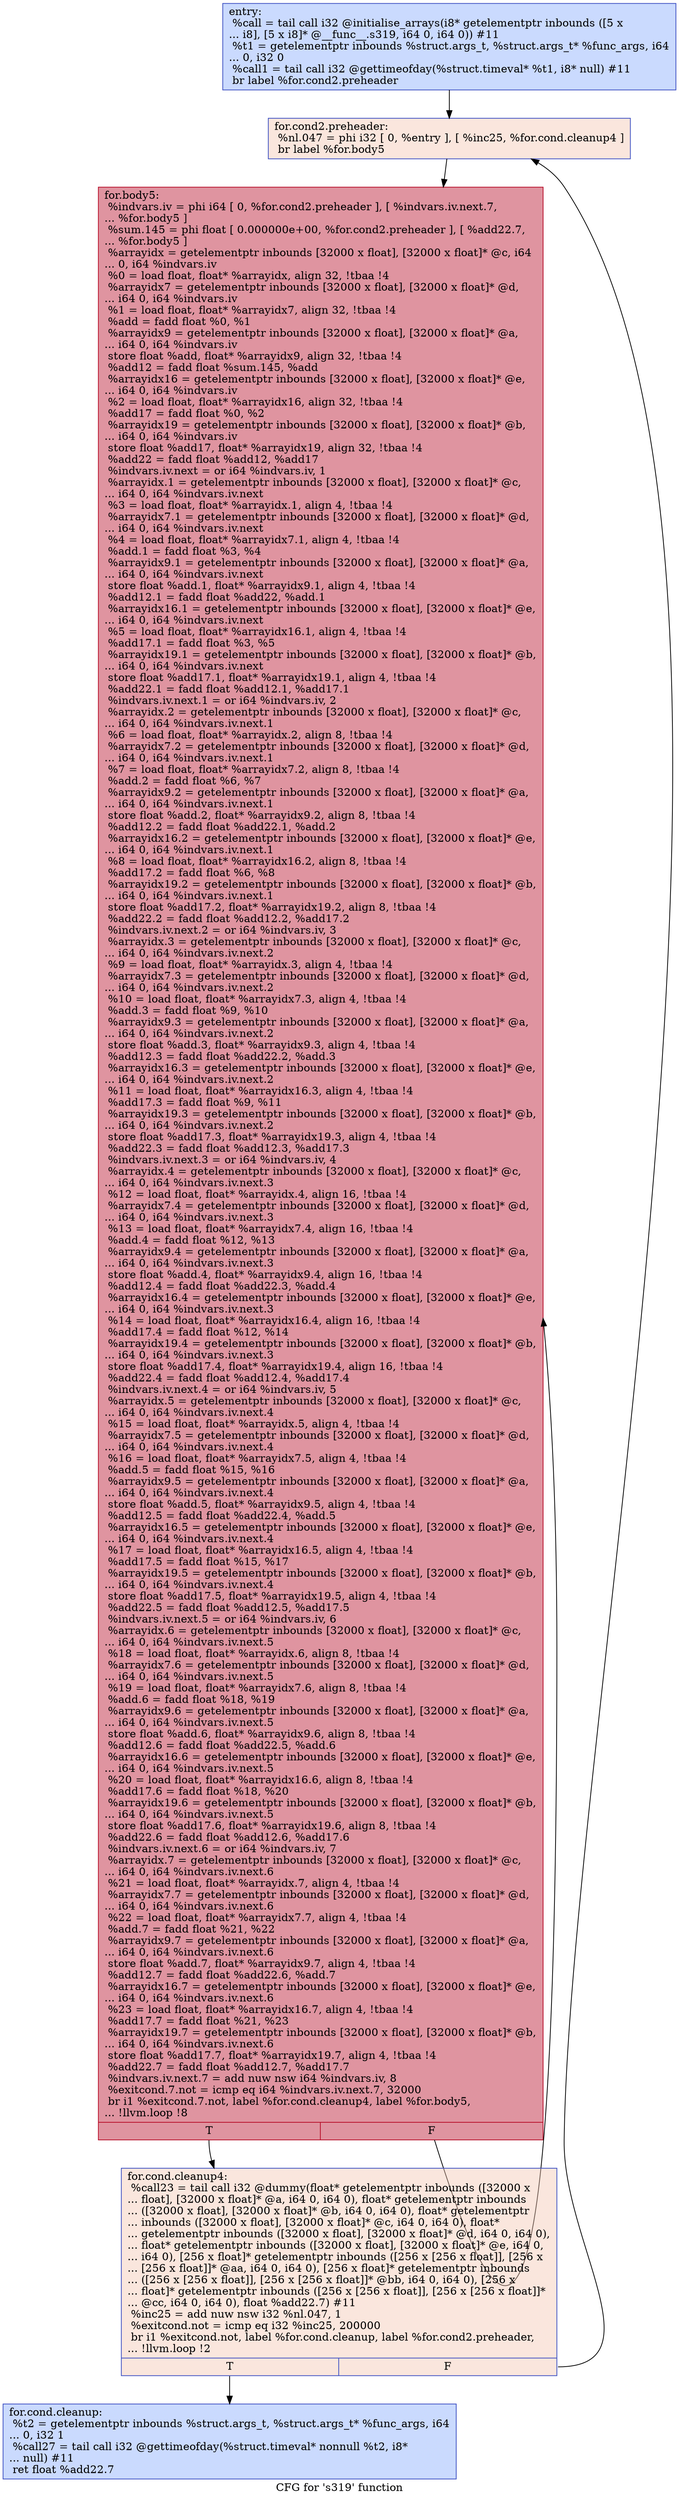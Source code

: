 digraph "CFG for 's319' function" {
	label="CFG for 's319' function";

	Node0x564c93bd0c30 [shape=record,color="#3d50c3ff", style=filled, fillcolor="#88abfd70",label="{entry:\l  %call = tail call i32 @initialise_arrays(i8* getelementptr inbounds ([5 x\l... i8], [5 x i8]* @__func__.s319, i64 0, i64 0)) #11\l  %t1 = getelementptr inbounds %struct.args_t, %struct.args_t* %func_args, i64\l... 0, i32 0\l  %call1 = tail call i32 @gettimeofday(%struct.timeval* %t1, i8* null) #11\l  br label %for.cond2.preheader\l}"];
	Node0x564c93bd0c30 -> Node0x564c93bd1070;
	Node0x564c93bd1070 [shape=record,color="#3d50c3ff", style=filled, fillcolor="#f3c7b170",label="{for.cond2.preheader:                              \l  %nl.047 = phi i32 [ 0, %entry ], [ %inc25, %for.cond.cleanup4 ]\l  br label %for.body5\l}"];
	Node0x564c93bd1070 -> Node0x564c93bd12a0;
	Node0x564c93bd1360 [shape=record,color="#3d50c3ff", style=filled, fillcolor="#88abfd70",label="{for.cond.cleanup:                                 \l  %t2 = getelementptr inbounds %struct.args_t, %struct.args_t* %func_args, i64\l... 0, i32 1\l  %call27 = tail call i32 @gettimeofday(%struct.timeval* nonnull %t2, i8*\l... null) #11\l  ret float %add22.7\l}"];
	Node0x564c93bd1190 [shape=record,color="#3d50c3ff", style=filled, fillcolor="#f3c7b170",label="{for.cond.cleanup4:                                \l  %call23 = tail call i32 @dummy(float* getelementptr inbounds ([32000 x\l... float], [32000 x float]* @a, i64 0, i64 0), float* getelementptr inbounds\l... ([32000 x float], [32000 x float]* @b, i64 0, i64 0), float* getelementptr\l... inbounds ([32000 x float], [32000 x float]* @c, i64 0, i64 0), float*\l... getelementptr inbounds ([32000 x float], [32000 x float]* @d, i64 0, i64 0),\l... float* getelementptr inbounds ([32000 x float], [32000 x float]* @e, i64 0,\l... i64 0), [256 x float]* getelementptr inbounds ([256 x [256 x float]], [256 x\l... [256 x float]]* @aa, i64 0, i64 0), [256 x float]* getelementptr inbounds\l... ([256 x [256 x float]], [256 x [256 x float]]* @bb, i64 0, i64 0), [256 x\l... float]* getelementptr inbounds ([256 x [256 x float]], [256 x [256 x float]]*\l... @cc, i64 0, i64 0), float %add22.7) #11\l  %inc25 = add nuw nsw i32 %nl.047, 1\l  %exitcond.not = icmp eq i32 %inc25, 200000\l  br i1 %exitcond.not, label %for.cond.cleanup, label %for.cond2.preheader,\l... !llvm.loop !2\l|{<s0>T|<s1>F}}"];
	Node0x564c93bd1190:s0 -> Node0x564c93bd1360;
	Node0x564c93bd1190:s1 -> Node0x564c93bd1070;
	Node0x564c93bd12a0 [shape=record,color="#b70d28ff", style=filled, fillcolor="#b70d2870",label="{for.body5:                                        \l  %indvars.iv = phi i64 [ 0, %for.cond2.preheader ], [ %indvars.iv.next.7,\l... %for.body5 ]\l  %sum.145 = phi float [ 0.000000e+00, %for.cond2.preheader ], [ %add22.7,\l... %for.body5 ]\l  %arrayidx = getelementptr inbounds [32000 x float], [32000 x float]* @c, i64\l... 0, i64 %indvars.iv\l  %0 = load float, float* %arrayidx, align 32, !tbaa !4\l  %arrayidx7 = getelementptr inbounds [32000 x float], [32000 x float]* @d,\l... i64 0, i64 %indvars.iv\l  %1 = load float, float* %arrayidx7, align 32, !tbaa !4\l  %add = fadd float %0, %1\l  %arrayidx9 = getelementptr inbounds [32000 x float], [32000 x float]* @a,\l... i64 0, i64 %indvars.iv\l  store float %add, float* %arrayidx9, align 32, !tbaa !4\l  %add12 = fadd float %sum.145, %add\l  %arrayidx16 = getelementptr inbounds [32000 x float], [32000 x float]* @e,\l... i64 0, i64 %indvars.iv\l  %2 = load float, float* %arrayidx16, align 32, !tbaa !4\l  %add17 = fadd float %0, %2\l  %arrayidx19 = getelementptr inbounds [32000 x float], [32000 x float]* @b,\l... i64 0, i64 %indvars.iv\l  store float %add17, float* %arrayidx19, align 32, !tbaa !4\l  %add22 = fadd float %add12, %add17\l  %indvars.iv.next = or i64 %indvars.iv, 1\l  %arrayidx.1 = getelementptr inbounds [32000 x float], [32000 x float]* @c,\l... i64 0, i64 %indvars.iv.next\l  %3 = load float, float* %arrayidx.1, align 4, !tbaa !4\l  %arrayidx7.1 = getelementptr inbounds [32000 x float], [32000 x float]* @d,\l... i64 0, i64 %indvars.iv.next\l  %4 = load float, float* %arrayidx7.1, align 4, !tbaa !4\l  %add.1 = fadd float %3, %4\l  %arrayidx9.1 = getelementptr inbounds [32000 x float], [32000 x float]* @a,\l... i64 0, i64 %indvars.iv.next\l  store float %add.1, float* %arrayidx9.1, align 4, !tbaa !4\l  %add12.1 = fadd float %add22, %add.1\l  %arrayidx16.1 = getelementptr inbounds [32000 x float], [32000 x float]* @e,\l... i64 0, i64 %indvars.iv.next\l  %5 = load float, float* %arrayidx16.1, align 4, !tbaa !4\l  %add17.1 = fadd float %3, %5\l  %arrayidx19.1 = getelementptr inbounds [32000 x float], [32000 x float]* @b,\l... i64 0, i64 %indvars.iv.next\l  store float %add17.1, float* %arrayidx19.1, align 4, !tbaa !4\l  %add22.1 = fadd float %add12.1, %add17.1\l  %indvars.iv.next.1 = or i64 %indvars.iv, 2\l  %arrayidx.2 = getelementptr inbounds [32000 x float], [32000 x float]* @c,\l... i64 0, i64 %indvars.iv.next.1\l  %6 = load float, float* %arrayidx.2, align 8, !tbaa !4\l  %arrayidx7.2 = getelementptr inbounds [32000 x float], [32000 x float]* @d,\l... i64 0, i64 %indvars.iv.next.1\l  %7 = load float, float* %arrayidx7.2, align 8, !tbaa !4\l  %add.2 = fadd float %6, %7\l  %arrayidx9.2 = getelementptr inbounds [32000 x float], [32000 x float]* @a,\l... i64 0, i64 %indvars.iv.next.1\l  store float %add.2, float* %arrayidx9.2, align 8, !tbaa !4\l  %add12.2 = fadd float %add22.1, %add.2\l  %arrayidx16.2 = getelementptr inbounds [32000 x float], [32000 x float]* @e,\l... i64 0, i64 %indvars.iv.next.1\l  %8 = load float, float* %arrayidx16.2, align 8, !tbaa !4\l  %add17.2 = fadd float %6, %8\l  %arrayidx19.2 = getelementptr inbounds [32000 x float], [32000 x float]* @b,\l... i64 0, i64 %indvars.iv.next.1\l  store float %add17.2, float* %arrayidx19.2, align 8, !tbaa !4\l  %add22.2 = fadd float %add12.2, %add17.2\l  %indvars.iv.next.2 = or i64 %indvars.iv, 3\l  %arrayidx.3 = getelementptr inbounds [32000 x float], [32000 x float]* @c,\l... i64 0, i64 %indvars.iv.next.2\l  %9 = load float, float* %arrayidx.3, align 4, !tbaa !4\l  %arrayidx7.3 = getelementptr inbounds [32000 x float], [32000 x float]* @d,\l... i64 0, i64 %indvars.iv.next.2\l  %10 = load float, float* %arrayidx7.3, align 4, !tbaa !4\l  %add.3 = fadd float %9, %10\l  %arrayidx9.3 = getelementptr inbounds [32000 x float], [32000 x float]* @a,\l... i64 0, i64 %indvars.iv.next.2\l  store float %add.3, float* %arrayidx9.3, align 4, !tbaa !4\l  %add12.3 = fadd float %add22.2, %add.3\l  %arrayidx16.3 = getelementptr inbounds [32000 x float], [32000 x float]* @e,\l... i64 0, i64 %indvars.iv.next.2\l  %11 = load float, float* %arrayidx16.3, align 4, !tbaa !4\l  %add17.3 = fadd float %9, %11\l  %arrayidx19.3 = getelementptr inbounds [32000 x float], [32000 x float]* @b,\l... i64 0, i64 %indvars.iv.next.2\l  store float %add17.3, float* %arrayidx19.3, align 4, !tbaa !4\l  %add22.3 = fadd float %add12.3, %add17.3\l  %indvars.iv.next.3 = or i64 %indvars.iv, 4\l  %arrayidx.4 = getelementptr inbounds [32000 x float], [32000 x float]* @c,\l... i64 0, i64 %indvars.iv.next.3\l  %12 = load float, float* %arrayidx.4, align 16, !tbaa !4\l  %arrayidx7.4 = getelementptr inbounds [32000 x float], [32000 x float]* @d,\l... i64 0, i64 %indvars.iv.next.3\l  %13 = load float, float* %arrayidx7.4, align 16, !tbaa !4\l  %add.4 = fadd float %12, %13\l  %arrayidx9.4 = getelementptr inbounds [32000 x float], [32000 x float]* @a,\l... i64 0, i64 %indvars.iv.next.3\l  store float %add.4, float* %arrayidx9.4, align 16, !tbaa !4\l  %add12.4 = fadd float %add22.3, %add.4\l  %arrayidx16.4 = getelementptr inbounds [32000 x float], [32000 x float]* @e,\l... i64 0, i64 %indvars.iv.next.3\l  %14 = load float, float* %arrayidx16.4, align 16, !tbaa !4\l  %add17.4 = fadd float %12, %14\l  %arrayidx19.4 = getelementptr inbounds [32000 x float], [32000 x float]* @b,\l... i64 0, i64 %indvars.iv.next.3\l  store float %add17.4, float* %arrayidx19.4, align 16, !tbaa !4\l  %add22.4 = fadd float %add12.4, %add17.4\l  %indvars.iv.next.4 = or i64 %indvars.iv, 5\l  %arrayidx.5 = getelementptr inbounds [32000 x float], [32000 x float]* @c,\l... i64 0, i64 %indvars.iv.next.4\l  %15 = load float, float* %arrayidx.5, align 4, !tbaa !4\l  %arrayidx7.5 = getelementptr inbounds [32000 x float], [32000 x float]* @d,\l... i64 0, i64 %indvars.iv.next.4\l  %16 = load float, float* %arrayidx7.5, align 4, !tbaa !4\l  %add.5 = fadd float %15, %16\l  %arrayidx9.5 = getelementptr inbounds [32000 x float], [32000 x float]* @a,\l... i64 0, i64 %indvars.iv.next.4\l  store float %add.5, float* %arrayidx9.5, align 4, !tbaa !4\l  %add12.5 = fadd float %add22.4, %add.5\l  %arrayidx16.5 = getelementptr inbounds [32000 x float], [32000 x float]* @e,\l... i64 0, i64 %indvars.iv.next.4\l  %17 = load float, float* %arrayidx16.5, align 4, !tbaa !4\l  %add17.5 = fadd float %15, %17\l  %arrayidx19.5 = getelementptr inbounds [32000 x float], [32000 x float]* @b,\l... i64 0, i64 %indvars.iv.next.4\l  store float %add17.5, float* %arrayidx19.5, align 4, !tbaa !4\l  %add22.5 = fadd float %add12.5, %add17.5\l  %indvars.iv.next.5 = or i64 %indvars.iv, 6\l  %arrayidx.6 = getelementptr inbounds [32000 x float], [32000 x float]* @c,\l... i64 0, i64 %indvars.iv.next.5\l  %18 = load float, float* %arrayidx.6, align 8, !tbaa !4\l  %arrayidx7.6 = getelementptr inbounds [32000 x float], [32000 x float]* @d,\l... i64 0, i64 %indvars.iv.next.5\l  %19 = load float, float* %arrayidx7.6, align 8, !tbaa !4\l  %add.6 = fadd float %18, %19\l  %arrayidx9.6 = getelementptr inbounds [32000 x float], [32000 x float]* @a,\l... i64 0, i64 %indvars.iv.next.5\l  store float %add.6, float* %arrayidx9.6, align 8, !tbaa !4\l  %add12.6 = fadd float %add22.5, %add.6\l  %arrayidx16.6 = getelementptr inbounds [32000 x float], [32000 x float]* @e,\l... i64 0, i64 %indvars.iv.next.5\l  %20 = load float, float* %arrayidx16.6, align 8, !tbaa !4\l  %add17.6 = fadd float %18, %20\l  %arrayidx19.6 = getelementptr inbounds [32000 x float], [32000 x float]* @b,\l... i64 0, i64 %indvars.iv.next.5\l  store float %add17.6, float* %arrayidx19.6, align 8, !tbaa !4\l  %add22.6 = fadd float %add12.6, %add17.6\l  %indvars.iv.next.6 = or i64 %indvars.iv, 7\l  %arrayidx.7 = getelementptr inbounds [32000 x float], [32000 x float]* @c,\l... i64 0, i64 %indvars.iv.next.6\l  %21 = load float, float* %arrayidx.7, align 4, !tbaa !4\l  %arrayidx7.7 = getelementptr inbounds [32000 x float], [32000 x float]* @d,\l... i64 0, i64 %indvars.iv.next.6\l  %22 = load float, float* %arrayidx7.7, align 4, !tbaa !4\l  %add.7 = fadd float %21, %22\l  %arrayidx9.7 = getelementptr inbounds [32000 x float], [32000 x float]* @a,\l... i64 0, i64 %indvars.iv.next.6\l  store float %add.7, float* %arrayidx9.7, align 4, !tbaa !4\l  %add12.7 = fadd float %add22.6, %add.7\l  %arrayidx16.7 = getelementptr inbounds [32000 x float], [32000 x float]* @e,\l... i64 0, i64 %indvars.iv.next.6\l  %23 = load float, float* %arrayidx16.7, align 4, !tbaa !4\l  %add17.7 = fadd float %21, %23\l  %arrayidx19.7 = getelementptr inbounds [32000 x float], [32000 x float]* @b,\l... i64 0, i64 %indvars.iv.next.6\l  store float %add17.7, float* %arrayidx19.7, align 4, !tbaa !4\l  %add22.7 = fadd float %add12.7, %add17.7\l  %indvars.iv.next.7 = add nuw nsw i64 %indvars.iv, 8\l  %exitcond.7.not = icmp eq i64 %indvars.iv.next.7, 32000\l  br i1 %exitcond.7.not, label %for.cond.cleanup4, label %for.body5,\l... !llvm.loop !8\l|{<s0>T|<s1>F}}"];
	Node0x564c93bd12a0:s0 -> Node0x564c93bd1190;
	Node0x564c93bd12a0:s1 -> Node0x564c93bd12a0;
}
